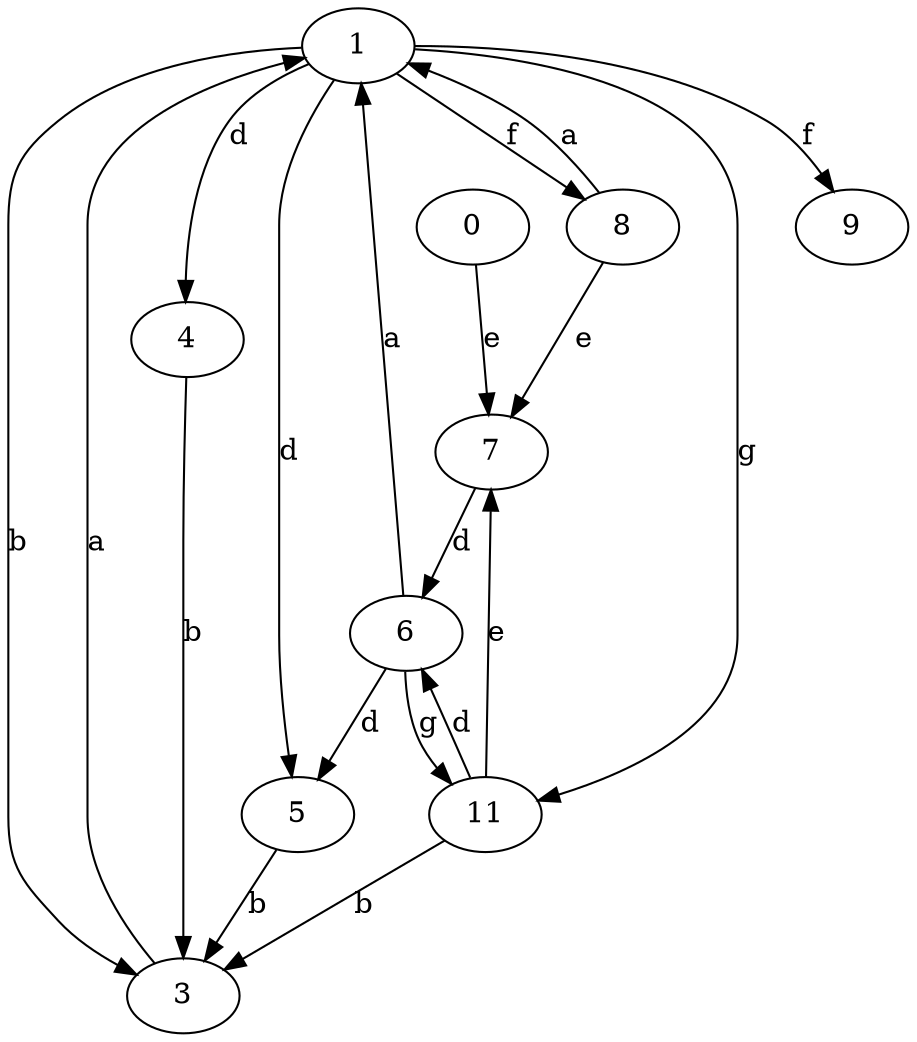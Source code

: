 strict digraph  {
1;
0;
3;
4;
5;
6;
7;
8;
9;
11;
1 -> 3  [label=b];
1 -> 4  [label=d];
1 -> 5  [label=d];
1 -> 8  [label=f];
1 -> 9  [label=f];
1 -> 11  [label=g];
0 -> 7  [label=e];
3 -> 1  [label=a];
4 -> 3  [label=b];
5 -> 3  [label=b];
6 -> 1  [label=a];
6 -> 5  [label=d];
6 -> 11  [label=g];
7 -> 6  [label=d];
8 -> 1  [label=a];
8 -> 7  [label=e];
11 -> 3  [label=b];
11 -> 6  [label=d];
11 -> 7  [label=e];
}
